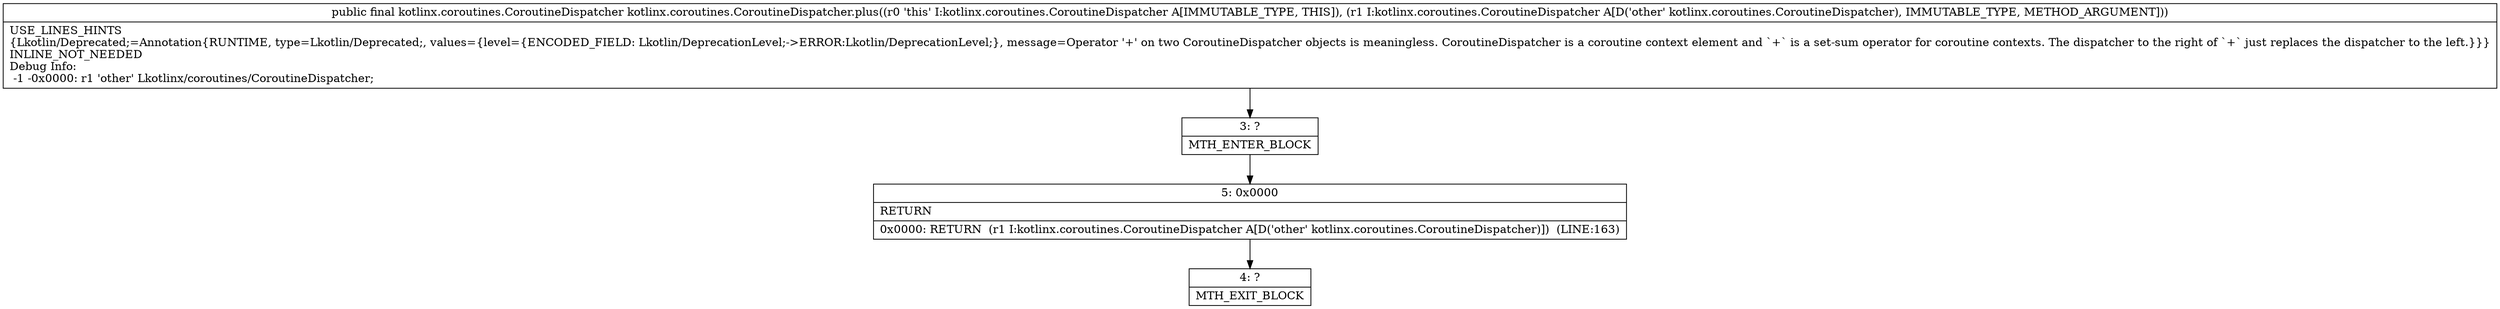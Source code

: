 digraph "CFG forkotlinx.coroutines.CoroutineDispatcher.plus(Lkotlinx\/coroutines\/CoroutineDispatcher;)Lkotlinx\/coroutines\/CoroutineDispatcher;" {
Node_3 [shape=record,label="{3\:\ ?|MTH_ENTER_BLOCK\l}"];
Node_5 [shape=record,label="{5\:\ 0x0000|RETURN\l|0x0000: RETURN  (r1 I:kotlinx.coroutines.CoroutineDispatcher A[D('other' kotlinx.coroutines.CoroutineDispatcher)])  (LINE:163)\l}"];
Node_4 [shape=record,label="{4\:\ ?|MTH_EXIT_BLOCK\l}"];
MethodNode[shape=record,label="{public final kotlinx.coroutines.CoroutineDispatcher kotlinx.coroutines.CoroutineDispatcher.plus((r0 'this' I:kotlinx.coroutines.CoroutineDispatcher A[IMMUTABLE_TYPE, THIS]), (r1 I:kotlinx.coroutines.CoroutineDispatcher A[D('other' kotlinx.coroutines.CoroutineDispatcher), IMMUTABLE_TYPE, METHOD_ARGUMENT]))  | USE_LINES_HINTS\l\{Lkotlin\/Deprecated;=Annotation\{RUNTIME, type=Lkotlin\/Deprecated;, values=\{level=\{ENCODED_FIELD: Lkotlin\/DeprecationLevel;\-\>ERROR:Lkotlin\/DeprecationLevel;\}, message=Operator '+' on two CoroutineDispatcher objects is meaningless. CoroutineDispatcher is a coroutine context element and `+` is a set\-sum operator for coroutine contexts. The dispatcher to the right of `+` just replaces the dispatcher to the left.\}\}\}\lINLINE_NOT_NEEDED\lDebug Info:\l  \-1 \-0x0000: r1 'other' Lkotlinx\/coroutines\/CoroutineDispatcher;\l}"];
MethodNode -> Node_3;Node_3 -> Node_5;
Node_5 -> Node_4;
}

